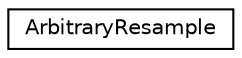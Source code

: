 digraph "Graphical Class Hierarchy"
{
  edge [fontname="Helvetica",fontsize="10",labelfontname="Helvetica",labelfontsize="10"];
  node [fontname="Helvetica",fontsize="10",shape=record];
  rankdir="LR";
  Node0 [label="ArbitraryResample",height=0.2,width=0.4,color="black", fillcolor="white", style="filled",URL="$classkaldi_1_1ArbitraryResample.html",tooltip="Class ArbitraryResample allows you to resample a signal (assumed zero outside the sample region..."];
}
